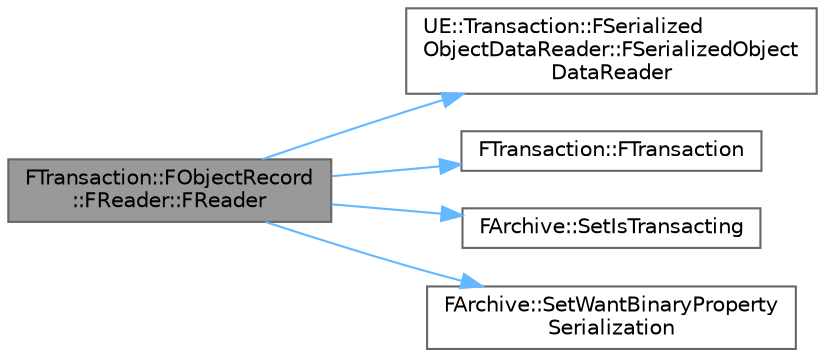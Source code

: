 digraph "FTransaction::FObjectRecord::FReader::FReader"
{
 // INTERACTIVE_SVG=YES
 // LATEX_PDF_SIZE
  bgcolor="transparent";
  edge [fontname=Helvetica,fontsize=10,labelfontname=Helvetica,labelfontsize=10];
  node [fontname=Helvetica,fontsize=10,shape=box,height=0.2,width=0.4];
  rankdir="LR";
  Node1 [id="Node000001",label="FTransaction::FObjectRecord\l::FReader::FReader",height=0.2,width=0.4,color="gray40", fillcolor="grey60", style="filled", fontcolor="black",tooltip=" "];
  Node1 -> Node2 [id="edge1_Node000001_Node000002",color="steelblue1",style="solid",tooltip=" "];
  Node2 [id="Node000002",label="UE::Transaction::FSerialized\lObjectDataReader::FSerializedObject\lDataReader",height=0.2,width=0.4,color="grey40", fillcolor="white", style="filled",URL="$de/dcd/classUE_1_1Transaction_1_1FSerializedObjectDataReader.html#a138162d49dc3e9c45bdecfa30bb3a54f",tooltip=" "];
  Node1 -> Node3 [id="edge2_Node000001_Node000003",color="steelblue1",style="solid",tooltip=" "];
  Node3 [id="Node000003",label="FTransaction::FTransaction",height=0.2,width=0.4,color="grey40", fillcolor="white", style="filled",URL="$d1/dd5/classFTransaction.html#ac7758838ac617274a0a71450abda5d53",tooltip=" "];
  Node1 -> Node4 [id="edge3_Node000001_Node000004",color="steelblue1",style="solid",tooltip=" "];
  Node4 [id="Node000004",label="FArchive::SetIsTransacting",height=0.2,width=0.4,color="grey40", fillcolor="white", style="filled",URL="$d0/df8/classFArchive.html#a5e93ff6fd78ecf1d36308785fd96529e",tooltip="Sets whether this archive is for transacting."];
  Node1 -> Node5 [id="edge4_Node000001_Node000005",color="steelblue1",style="solid",tooltip=" "];
  Node5 [id="Node000005",label="FArchive::SetWantBinaryProperty\lSerialization",height=0.2,width=0.4,color="grey40", fillcolor="white", style="filled",URL="$d0/df8/classFArchive.html#a38378701f119ae1522765729263d9abb",tooltip="Sets whether this archive wants binary property serialization."];
}
